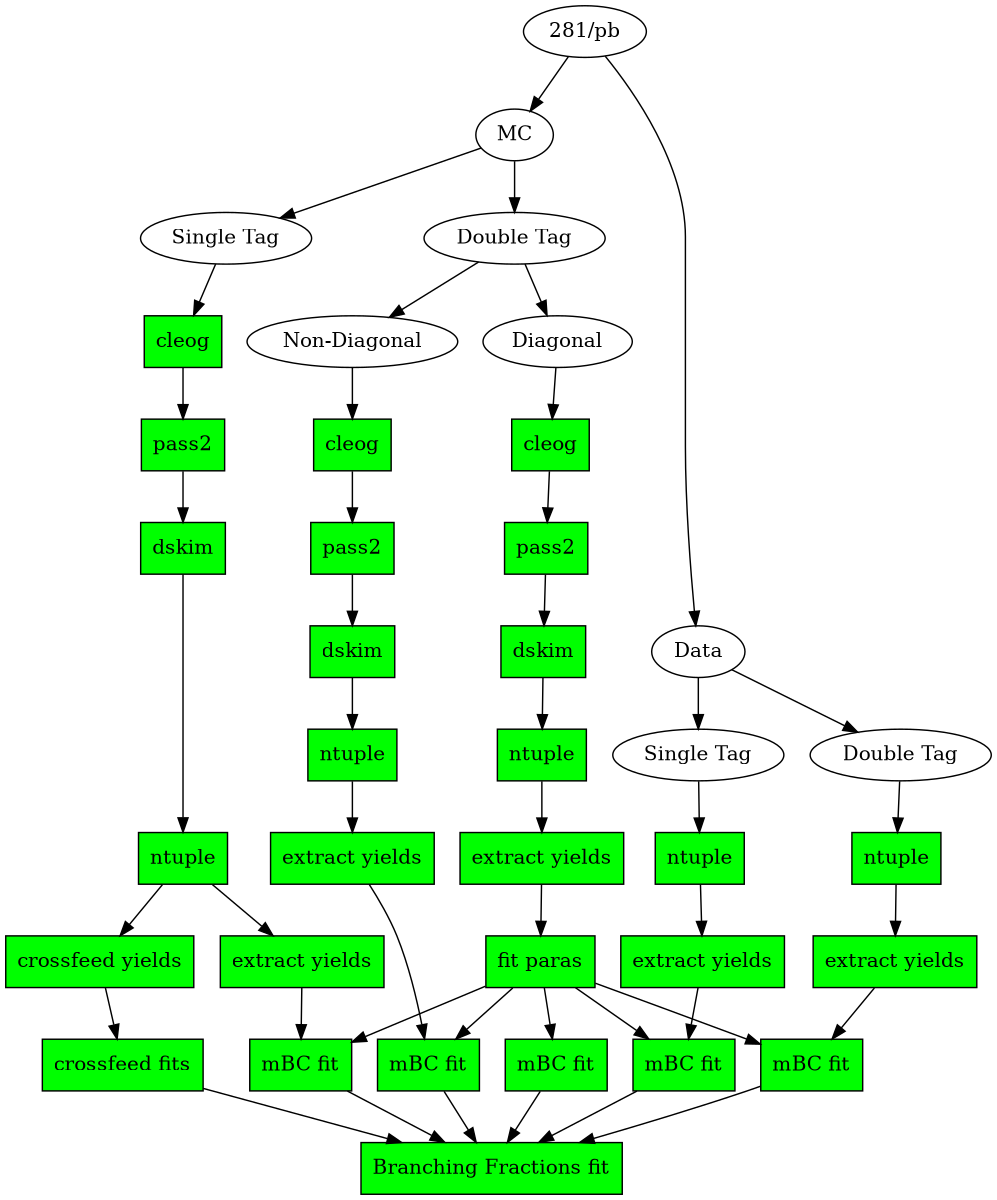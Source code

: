 // ------------------------
// dot -Tpng p281.dot -o p281.png
// ------------------------

digraph G {

size = "8,8";


// ------------------------
//    281/pb
// ------------------------


f281 [label="281/pb"];

mc281 [label="MC"];

// ------------------------
//    MC 281/pb
// ------------------------

mcdt281 [label="Double Tag"];

mcdt281_diag [label="Diagonal"];

mcdt281_diag_0 [label="cleog", shape=box, style=filled, fillcolor=green];
mcdt281_diag_0_1 [label="pass2", shape=box, style=filled, fillcolor=green];
mcdt281_diag_0_2 [label="dskim", shape=box, style=filled, fillcolor=green];
mcdt281_diag_1 [label="ntuple", shape=box, style=filled, fillcolor=green];
mcdt281_diag_2 [label="extract yields", shape=box, style=filled, fillcolor=green];
mcdt281_diag_3 [label="fit paras", shape=box, style=filled, fillcolor=green];
mcdt281_diag_4 [label="mBC fit", shape=box, style=filled, fillcolor=green];

mcdt281_nondiag [label="Non-Diagonal"];

mcdt281_nondiag_0 [label="cleog", shape=box, style=filled, fillcolor=green];
mcdt281_nondiag_0_1 [label="pass2", shape=box, style=filled, fillcolor=green];
mcdt281_nondiag_0_2 [label="dskim", shape=box, style=filled, fillcolor=green];
mcdt281_nondiag_1 [label="ntuple", shape=box, style=filled, fillcolor=green];
mcdt281_nondiag_2 [label="extract yields", shape=box, style=filled, fillcolor=green];
mcdt281_nondiag_3 [label="mBC fit", shape=box, style=filled, fillcolor=green];


mcst281 [label="Single Tag"];
mcst281_0 [label="cleog", shape=box, style=filled, fillcolor=green];
mcst281_0_1 [label="pass2", shape=box, style=filled, fillcolor=green];
mcst281_0_2 [label="dskim", shape=box, style=filled, fillcolor=green];
mcst281_1 [label="ntuple", shape=box, style=filled, fillcolor=green];
mcst281_2 [label="extract yields", shape=box, style=filled, fillcolor=green];
mcst281_3 [label="mBC fit", shape=box, style=filled, fillcolor=green];

mcst281_1_2 [label="crossfeed yields", shape=box, style=filled, fillcolor=green];
mcst281_1_2_3 [label="crossfeed fits", shape=box, style=filled, fillcolor=green];

// ------------------------
//    Data 281/pb
// ------------------------

data281 [label="Data"];

datast281 [label="Single Tag"];
datast281_1 [label="ntuple", shape=box, style=filled, fillcolor=green];
datast281_2 [label="extract yields", shape=box, style=filled, fillcolor=green];
datast281_3 [label="mBC fit", shape=box, style=filled, fillcolor=green];

datadt281 [label="Double Tag"];
datadt281_1 [label="ntuple", shape=box, style=filled, fillcolor=green];
datadt281_2 [label="extract yields", shape=box, style=filled, fillcolor=green];
datadt281_3 [label="mBC fit", shape=box, style=filled, fillcolor=green];


// BFs for final fits

bf281 [label="Branching Fractions fit", shape=box, style=filled, fillcolor=green];

// --- 281/pb -> MC and Data

f281 -> mc281;

f281 -> data281;

// --- MC -> Single Tag and Double Tag

mc281 -> mcst281;

mc281 -> mcdt281;


// Single Tag -> CLEOG ... fit mBC
//                       +--> crossfeed fits.  
mcst281 -> mcst281_0 -> mcst281_0_1 -> mcst281_0_2 -> mcst281_1 -> mcst281_2 -> mcst281_3;
mcst281_1 -> mcst281_1_2 ->  mcst281_1_2_3;


// Double Tag -> Diag and Non-diag

mcdt281 -> mcdt281_diag;

mcdt281 -> mcdt281_nondiag;

// Double Tag Diag -> CLEOG ... fit paras 
mcdt281_diag -> mcdt281_diag_0 -> mcdt281_diag_0_1 -> mcdt281_diag_0_2 -> mcdt281_diag_1 -> mcdt281_diag_2-> mcdt281_diag_3 ;


// Double Tag NonDiag -> CLEOG ... fit mBC

mcdt281_nondiag -> mcdt281_nondiag_0 -> mcdt281_nondiag_0_1 -> mcdt281_nondiag_0_2 -> mcdt281_nondiag_1 -> mcdt281_nondiag_2-> mcdt281_nondiag_3 ;


// fit paras -> mBC fit

mcdt281_diag_3 -> mcst281_3;
mcdt281_diag_3 -> mcdt281_diag_4;
mcdt281_diag_3 -> mcdt281_nondiag_3;

mcdt281_diag_3 -> datast281_3;
mcdt281_diag_3 -> datadt281_3;

// --- Data ----

data281 -> datast281 -> datast281_1 -> datast281_2 -> datast281_3;
data281 -> datadt281 -> datadt281_1 -> datadt281_2 -> datadt281_3;


// BFs
mcdt281_diag_4-> bf281;
mcdt281_nondiag_3-> bf281;
mcst281_3->  bf281;

datast281_3 -> bf281;

datadt281_3 -> bf281;
mcst281_1_2_3 -> bf281;


}